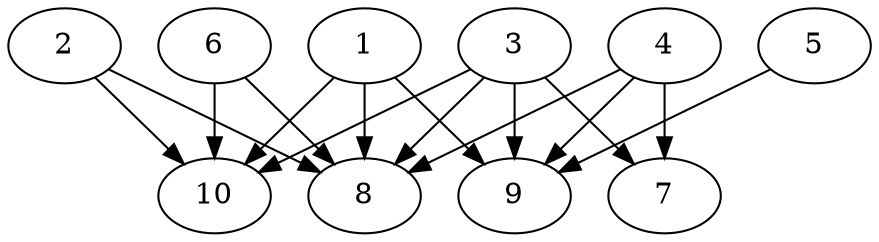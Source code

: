 // DAG automatically generated by daggen at Thu Oct  3 13:58:06 2019
// ./daggen --dot -n 10 --ccr 0.4 --fat 0.7 --regular 0.5 --density 0.9 --mindata 5242880 --maxdata 52428800 
digraph G {
  1 [size="106854400", alpha="0.09", expect_size="42741760"] 
  1 -> 8 [size ="42741760"]
  1 -> 9 [size ="42741760"]
  1 -> 10 [size ="42741760"]
  2 [size="87879680", alpha="0.12", expect_size="35151872"] 
  2 -> 8 [size ="35151872"]
  2 -> 10 [size ="35151872"]
  3 [size="120222720", alpha="0.13", expect_size="48089088"] 
  3 -> 7 [size ="48089088"]
  3 -> 8 [size ="48089088"]
  3 -> 9 [size ="48089088"]
  3 -> 10 [size ="48089088"]
  4 [size="43709440", alpha="0.03", expect_size="17483776"] 
  4 -> 7 [size ="17483776"]
  4 -> 8 [size ="17483776"]
  4 -> 9 [size ="17483776"]
  5 [size="75911680", alpha="0.02", expect_size="30364672"] 
  5 -> 9 [size ="30364672"]
  6 [size="21306880", alpha="0.07", expect_size="8522752"] 
  6 -> 8 [size ="8522752"]
  6 -> 10 [size ="8522752"]
  7 [size="129495040", alpha="0.13", expect_size="51798016"] 
  8 [size="113692160", alpha="0.08", expect_size="45476864"] 
  9 [size="120980480", alpha="0.04", expect_size="48392192"] 
  10 [size="96960000", alpha="0.01", expect_size="38784000"] 
}
